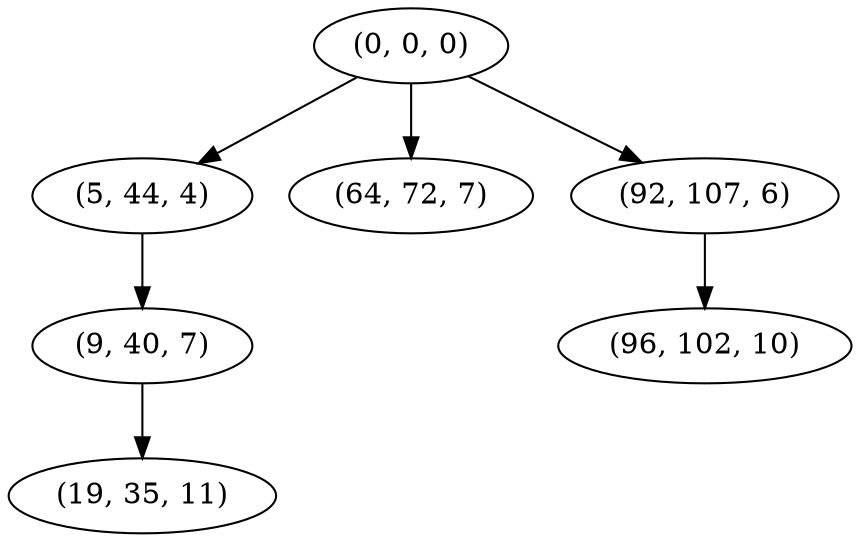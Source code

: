 digraph tree {
    "(0, 0, 0)";
    "(5, 44, 4)";
    "(9, 40, 7)";
    "(19, 35, 11)";
    "(64, 72, 7)";
    "(92, 107, 6)";
    "(96, 102, 10)";
    "(0, 0, 0)" -> "(5, 44, 4)";
    "(0, 0, 0)" -> "(64, 72, 7)";
    "(0, 0, 0)" -> "(92, 107, 6)";
    "(5, 44, 4)" -> "(9, 40, 7)";
    "(9, 40, 7)" -> "(19, 35, 11)";
    "(92, 107, 6)" -> "(96, 102, 10)";
}
